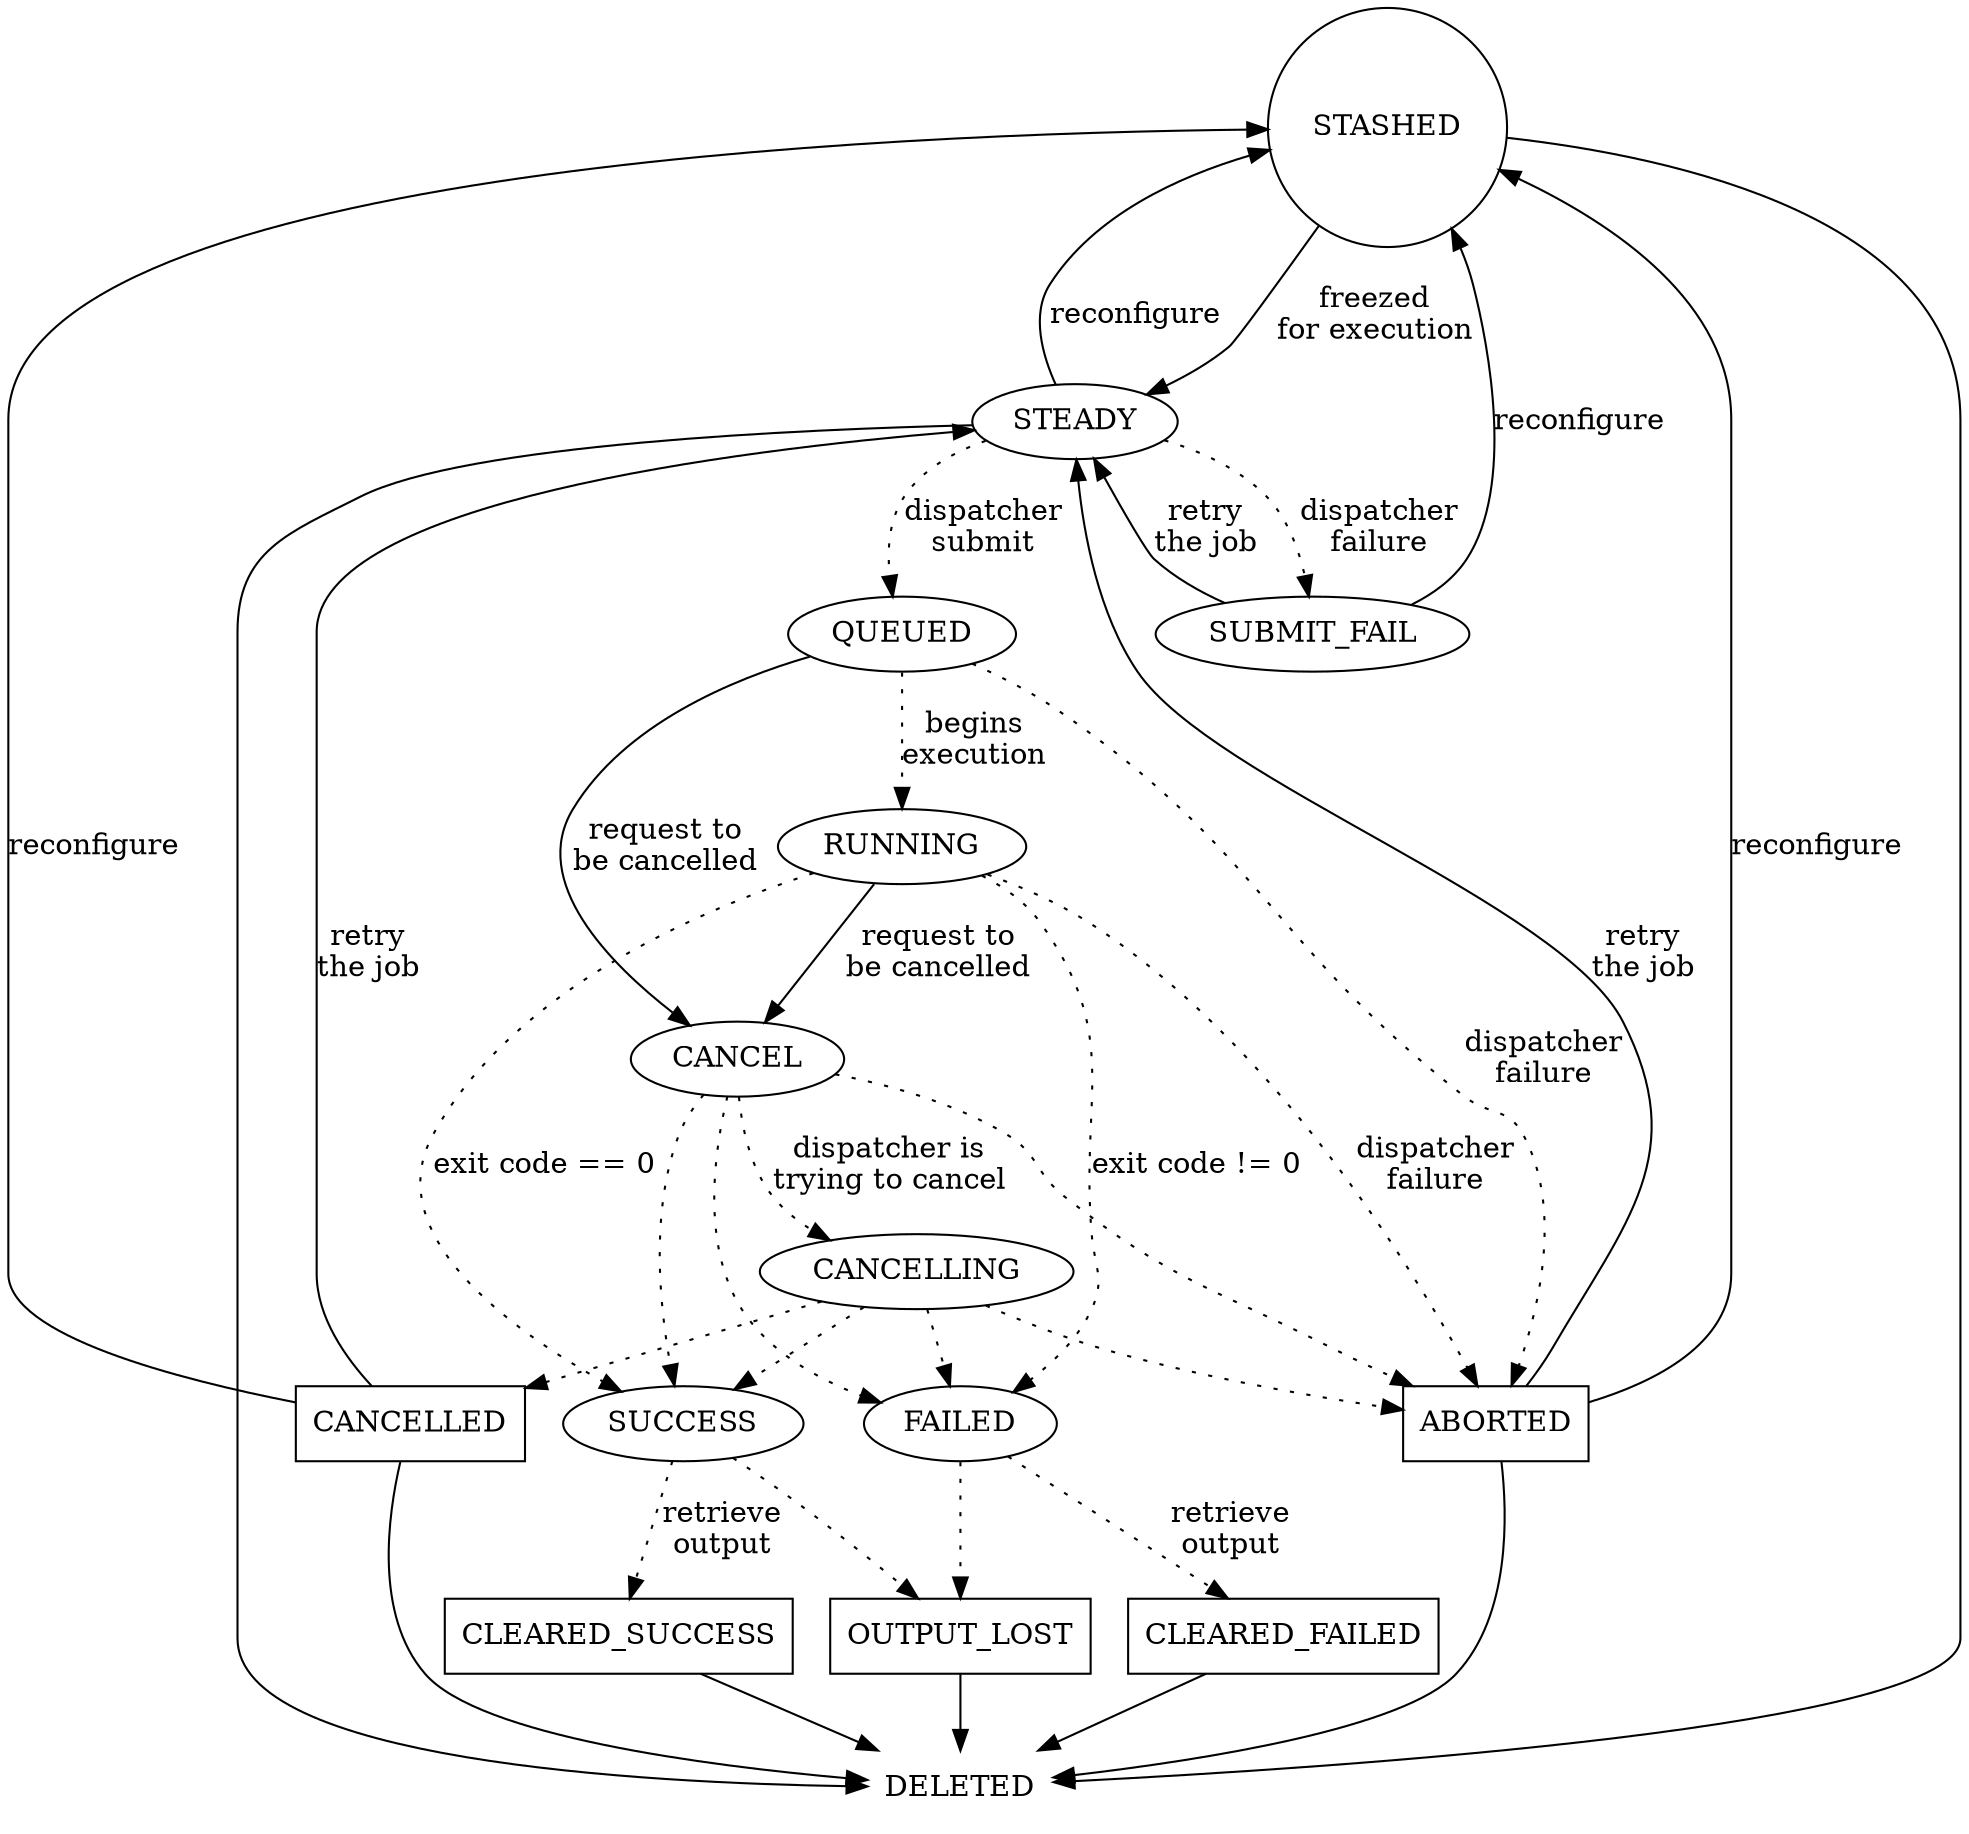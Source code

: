digraph job_states {
    // Possible job states
    STASHED          [shape="circle"];    // The job is in preparation phase. It is being configured and cannot be executed yet.
    STEADY           [shape="ellipse"];   // The job has been configured and its dependencies are already set. It will be executed as soon as possible.
    SUBMIT_FAIL      [shape="ellipse"];   // The dispatcher has been unable to submit this job for execution.
    QUEUED           [shape="ellipse"];   // The dispatcher has submitted this job for execution and it is waiting for some resources to be available.
    RUNNING          [shape="ellipse"];   // The job is being executed.
    ABORTED          [shape="box"];       // The job has failed to complete its execution.
    CANCEL           [shape="ellipse"];   // The user has asked to cancel this job.
    CANCELLING       [shape="ellipse"];   // The dispatcher is trying to cancel this job
    CANCELLED        [shape="box"];       // The job has been cancelled.
    SUCCESS          [shape="ellipse"];   // The job has finished with exit code == 0
    FAILED           [shape="ellipse"];   // The job has finished with exit code != 0
    CLEARED_SUCCESS  [shape="box"];       // The dispatcher has retrieved the output of this job.
    CLEARED_FAILED   [shape="box"];       // The dispatcher has retrieved the output of this job.
    OUTPUT_LOST      [shape="box"];       // The dispatcher could not retrieve the output of this job.
    DELETED          [shape="plaintext"]; // The job has been deleted.
    
    // Expected flow
    STASHED         -> STEADY           [style="solid",  label="freezed\nfor execution"];
    STEADY          -> QUEUED           [style="dotted", label="dispatcher\nsubmit"];
    QUEUED          -> RUNNING          [style="dotted", label="begins\nexecution"];
    RUNNING         -> SUCCESS          [style="dotted", label="exit code == 0"];
    SUCCESS         -> CLEARED_SUCCESS  [style="dotted", label="retrieve\noutput"];
    
    // Submit failure
    STEADY          -> SUBMIT_FAIL      [style="dotted", label="dispatcher\nfailure"];
    
    // The job fails with exit code != 0
    RUNNING         -> FAILED           [style="dotted", label="exit code != 0"];
    FAILED          -> CLEARED_FAILED   [style="dotted", label="retrieve\noutput"];
    
    // The output is lost
    SUCCESS         -> OUTPUT_LOST      [style="dotted", label=""];
    FAILED          -> OUTPUT_LOST      [style="dotted", label=""];
    
    // The job is aborted
    QUEUED          -> ABORTED          [style="dotted", label="dispatcher\nfailure"];
    RUNNING         -> ABORTED          [style="dotted", label="dispatcher\nfailure"];
    
    // The job has to be cancelled
    QUEUED          -> CANCEL           [style="solid",  label="request to\nbe cancelled"];
    RUNNING         -> CANCEL           [style="solid",  label="request to\nbe cancelled"];
    CANCEL          -> CANCELLING       [style="dotted", label="dispatcher is\ntrying to cancel"];
    CANCEL          -> ABORTED          [style="dotted", label=""];
    CANCEL          -> SUCCESS          [style="dotted", label=""];
    CANCEL          -> FAILED           [style="dotted", label=""];
    CANCELLING      -> CANCELLED        [style="dotted", label=""];
    CANCELLING      -> ABORTED          [style="dotted", label=""];
    CANCELLING      -> SUCCESS          [style="dotted", label=""];
    CANCELLING      -> FAILED           [style="dotted", label=""];
    
    // Reflows
    SUBMIT_FAIL     -> STASHED          [style="solid",  label="reconfigure"];
    SUBMIT_FAIL     -> STEADY           [style="solid",  label="retry\nthe job"];
    ABORTED         -> STASHED          [style="solid",  label="reconfigure"];
    ABORTED         -> STEADY           [style="solid",  label="retry\nthe job"];
    CANCELLED       -> STEADY           [style="solid",  label="retry\nthe job"];
    CANCELLED       -> STASHED          [style="solid",  label="reconfigure"];
    STEADY          -> STASHED          [style="solid",  label="reconfigure"];
    
    // Remove
    STASHED         -> DELETED          [style="solid",  label=""];
    STEADY          -> DELETED          [style="solid",  label=""];
    CANCELLED       -> DELETED          [style="solid",  label=""];
    ABORTED         -> DELETED          [style="solid",  label=""];
    CLEARED_SUCCESS -> DELETED          [style="solid",  label=""];
    CLEARED_FAILED  -> DELETED          [style="solid",  label=""];
    OUTPUT_LOST     -> DELETED          [style="solid",  label=""];
}

